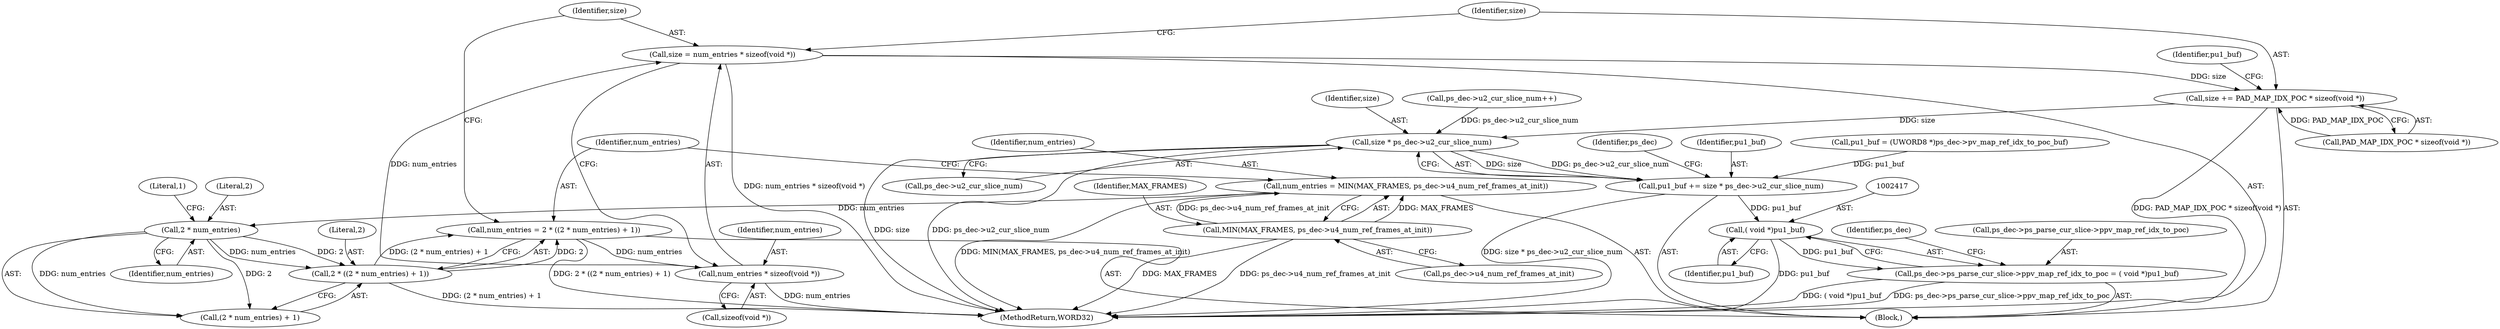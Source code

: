 digraph "0_Android_0b23c81c3dd9ec38f7e6806a3955fed1925541a0_2@integer" {
"1002384" [label="(Call,size = num_entries * sizeof(void *))"];
"1002386" [label="(Call,num_entries * sizeof(void *))"];
"1002375" [label="(Call,num_entries = 2 * ((2 * num_entries) + 1))"];
"1002377" [label="(Call,2 * ((2 * num_entries) + 1))"];
"1002380" [label="(Call,2 * num_entries)"];
"1002368" [label="(Call,num_entries = MIN(MAX_FRAMES, ps_dec->u4_num_ref_frames_at_init))"];
"1002370" [label="(Call,MIN(MAX_FRAMES, ps_dec->u4_num_ref_frames_at_init))"];
"1002390" [label="(Call,size += PAD_MAP_IDX_POC * sizeof(void *))"];
"1002405" [label="(Call,size * ps_dec->u2_cur_slice_num)"];
"1002403" [label="(Call,pu1_buf += size * ps_dec->u2_cur_slice_num)"];
"1002416" [label="(Call,( void *)pu1_buf)"];
"1002410" [label="(Call,ps_dec->ps_parse_cur_slice->ppv_map_ref_idx_to_poc = ( void *)pu1_buf)"];
"1002418" [label="(Identifier,pu1_buf)"];
"1002364" [label="(Block,)"];
"1002385" [label="(Identifier,size)"];
"1002387" [label="(Identifier,num_entries)"];
"1002397" [label="(Identifier,pu1_buf)"];
"1002383" [label="(Literal,1)"];
"1002413" [label="(Identifier,ps_dec)"];
"1002619" [label="(MethodReturn,WORD32)"];
"1002370" [label="(Call,MIN(MAX_FRAMES, ps_dec->u4_num_ref_frames_at_init))"];
"1002406" [label="(Identifier,size)"];
"1002382" [label="(Identifier,num_entries)"];
"1002371" [label="(Identifier,MAX_FRAMES)"];
"1002411" [label="(Call,ps_dec->ps_parse_cur_slice->ppv_map_ref_idx_to_poc)"];
"1002378" [label="(Literal,2)"];
"1002381" [label="(Literal,2)"];
"1002375" [label="(Call,num_entries = 2 * ((2 * num_entries) + 1))"];
"1002421" [label="(Identifier,ps_dec)"];
"1002390" [label="(Call,size += PAD_MAP_IDX_POC * sizeof(void *))"];
"1002376" [label="(Identifier,num_entries)"];
"1002407" [label="(Call,ps_dec->u2_cur_slice_num)"];
"1002384" [label="(Call,size = num_entries * sizeof(void *))"];
"1002404" [label="(Identifier,pu1_buf)"];
"1002386" [label="(Call,num_entries * sizeof(void *))"];
"1002380" [label="(Call,2 * num_entries)"];
"1002391" [label="(Identifier,size)"];
"1002377" [label="(Call,2 * ((2 * num_entries) + 1))"];
"1002379" [label="(Call,(2 * num_entries) + 1)"];
"1002403" [label="(Call,pu1_buf += size * ps_dec->u2_cur_slice_num)"];
"1002368" [label="(Call,num_entries = MIN(MAX_FRAMES, ps_dec->u4_num_ref_frames_at_init))"];
"1001287" [label="(Call,ps_dec->u2_cur_slice_num++)"];
"1002372" [label="(Call,ps_dec->u4_num_ref_frames_at_init)"];
"1002416" [label="(Call,( void *)pu1_buf)"];
"1002369" [label="(Identifier,num_entries)"];
"1002392" [label="(Call,PAD_MAP_IDX_POC * sizeof(void *))"];
"1002396" [label="(Call,pu1_buf = (UWORD8 *)ps_dec->pv_map_ref_idx_to_poc_buf)"];
"1002410" [label="(Call,ps_dec->ps_parse_cur_slice->ppv_map_ref_idx_to_poc = ( void *)pu1_buf)"];
"1002388" [label="(Call,sizeof(void *))"];
"1002405" [label="(Call,size * ps_dec->u2_cur_slice_num)"];
"1002384" -> "1002364"  [label="AST: "];
"1002384" -> "1002386"  [label="CFG: "];
"1002385" -> "1002384"  [label="AST: "];
"1002386" -> "1002384"  [label="AST: "];
"1002391" -> "1002384"  [label="CFG: "];
"1002384" -> "1002619"  [label="DDG: num_entries * sizeof(void *)"];
"1002386" -> "1002384"  [label="DDG: num_entries"];
"1002384" -> "1002390"  [label="DDG: size"];
"1002386" -> "1002388"  [label="CFG: "];
"1002387" -> "1002386"  [label="AST: "];
"1002388" -> "1002386"  [label="AST: "];
"1002386" -> "1002619"  [label="DDG: num_entries"];
"1002375" -> "1002386"  [label="DDG: num_entries"];
"1002375" -> "1002364"  [label="AST: "];
"1002375" -> "1002377"  [label="CFG: "];
"1002376" -> "1002375"  [label="AST: "];
"1002377" -> "1002375"  [label="AST: "];
"1002385" -> "1002375"  [label="CFG: "];
"1002375" -> "1002619"  [label="DDG: 2 * ((2 * num_entries) + 1)"];
"1002377" -> "1002375"  [label="DDG: 2"];
"1002377" -> "1002375"  [label="DDG: (2 * num_entries) + 1"];
"1002377" -> "1002379"  [label="CFG: "];
"1002378" -> "1002377"  [label="AST: "];
"1002379" -> "1002377"  [label="AST: "];
"1002377" -> "1002619"  [label="DDG: (2 * num_entries) + 1"];
"1002380" -> "1002377"  [label="DDG: 2"];
"1002380" -> "1002377"  [label="DDG: num_entries"];
"1002380" -> "1002379"  [label="AST: "];
"1002380" -> "1002382"  [label="CFG: "];
"1002381" -> "1002380"  [label="AST: "];
"1002382" -> "1002380"  [label="AST: "];
"1002383" -> "1002380"  [label="CFG: "];
"1002380" -> "1002379"  [label="DDG: 2"];
"1002380" -> "1002379"  [label="DDG: num_entries"];
"1002368" -> "1002380"  [label="DDG: num_entries"];
"1002368" -> "1002364"  [label="AST: "];
"1002368" -> "1002370"  [label="CFG: "];
"1002369" -> "1002368"  [label="AST: "];
"1002370" -> "1002368"  [label="AST: "];
"1002376" -> "1002368"  [label="CFG: "];
"1002368" -> "1002619"  [label="DDG: MIN(MAX_FRAMES, ps_dec->u4_num_ref_frames_at_init)"];
"1002370" -> "1002368"  [label="DDG: MAX_FRAMES"];
"1002370" -> "1002368"  [label="DDG: ps_dec->u4_num_ref_frames_at_init"];
"1002370" -> "1002372"  [label="CFG: "];
"1002371" -> "1002370"  [label="AST: "];
"1002372" -> "1002370"  [label="AST: "];
"1002370" -> "1002619"  [label="DDG: ps_dec->u4_num_ref_frames_at_init"];
"1002370" -> "1002619"  [label="DDG: MAX_FRAMES"];
"1002390" -> "1002364"  [label="AST: "];
"1002390" -> "1002392"  [label="CFG: "];
"1002391" -> "1002390"  [label="AST: "];
"1002392" -> "1002390"  [label="AST: "];
"1002397" -> "1002390"  [label="CFG: "];
"1002390" -> "1002619"  [label="DDG: PAD_MAP_IDX_POC * sizeof(void *)"];
"1002392" -> "1002390"  [label="DDG: PAD_MAP_IDX_POC"];
"1002390" -> "1002405"  [label="DDG: size"];
"1002405" -> "1002403"  [label="AST: "];
"1002405" -> "1002407"  [label="CFG: "];
"1002406" -> "1002405"  [label="AST: "];
"1002407" -> "1002405"  [label="AST: "];
"1002403" -> "1002405"  [label="CFG: "];
"1002405" -> "1002619"  [label="DDG: ps_dec->u2_cur_slice_num"];
"1002405" -> "1002619"  [label="DDG: size"];
"1002405" -> "1002403"  [label="DDG: size"];
"1002405" -> "1002403"  [label="DDG: ps_dec->u2_cur_slice_num"];
"1001287" -> "1002405"  [label="DDG: ps_dec->u2_cur_slice_num"];
"1002403" -> "1002364"  [label="AST: "];
"1002404" -> "1002403"  [label="AST: "];
"1002413" -> "1002403"  [label="CFG: "];
"1002403" -> "1002619"  [label="DDG: size * ps_dec->u2_cur_slice_num"];
"1002396" -> "1002403"  [label="DDG: pu1_buf"];
"1002403" -> "1002416"  [label="DDG: pu1_buf"];
"1002416" -> "1002410"  [label="AST: "];
"1002416" -> "1002418"  [label="CFG: "];
"1002417" -> "1002416"  [label="AST: "];
"1002418" -> "1002416"  [label="AST: "];
"1002410" -> "1002416"  [label="CFG: "];
"1002416" -> "1002619"  [label="DDG: pu1_buf"];
"1002416" -> "1002410"  [label="DDG: pu1_buf"];
"1002410" -> "1002364"  [label="AST: "];
"1002411" -> "1002410"  [label="AST: "];
"1002421" -> "1002410"  [label="CFG: "];
"1002410" -> "1002619"  [label="DDG: ps_dec->ps_parse_cur_slice->ppv_map_ref_idx_to_poc"];
"1002410" -> "1002619"  [label="DDG: ( void *)pu1_buf"];
}
